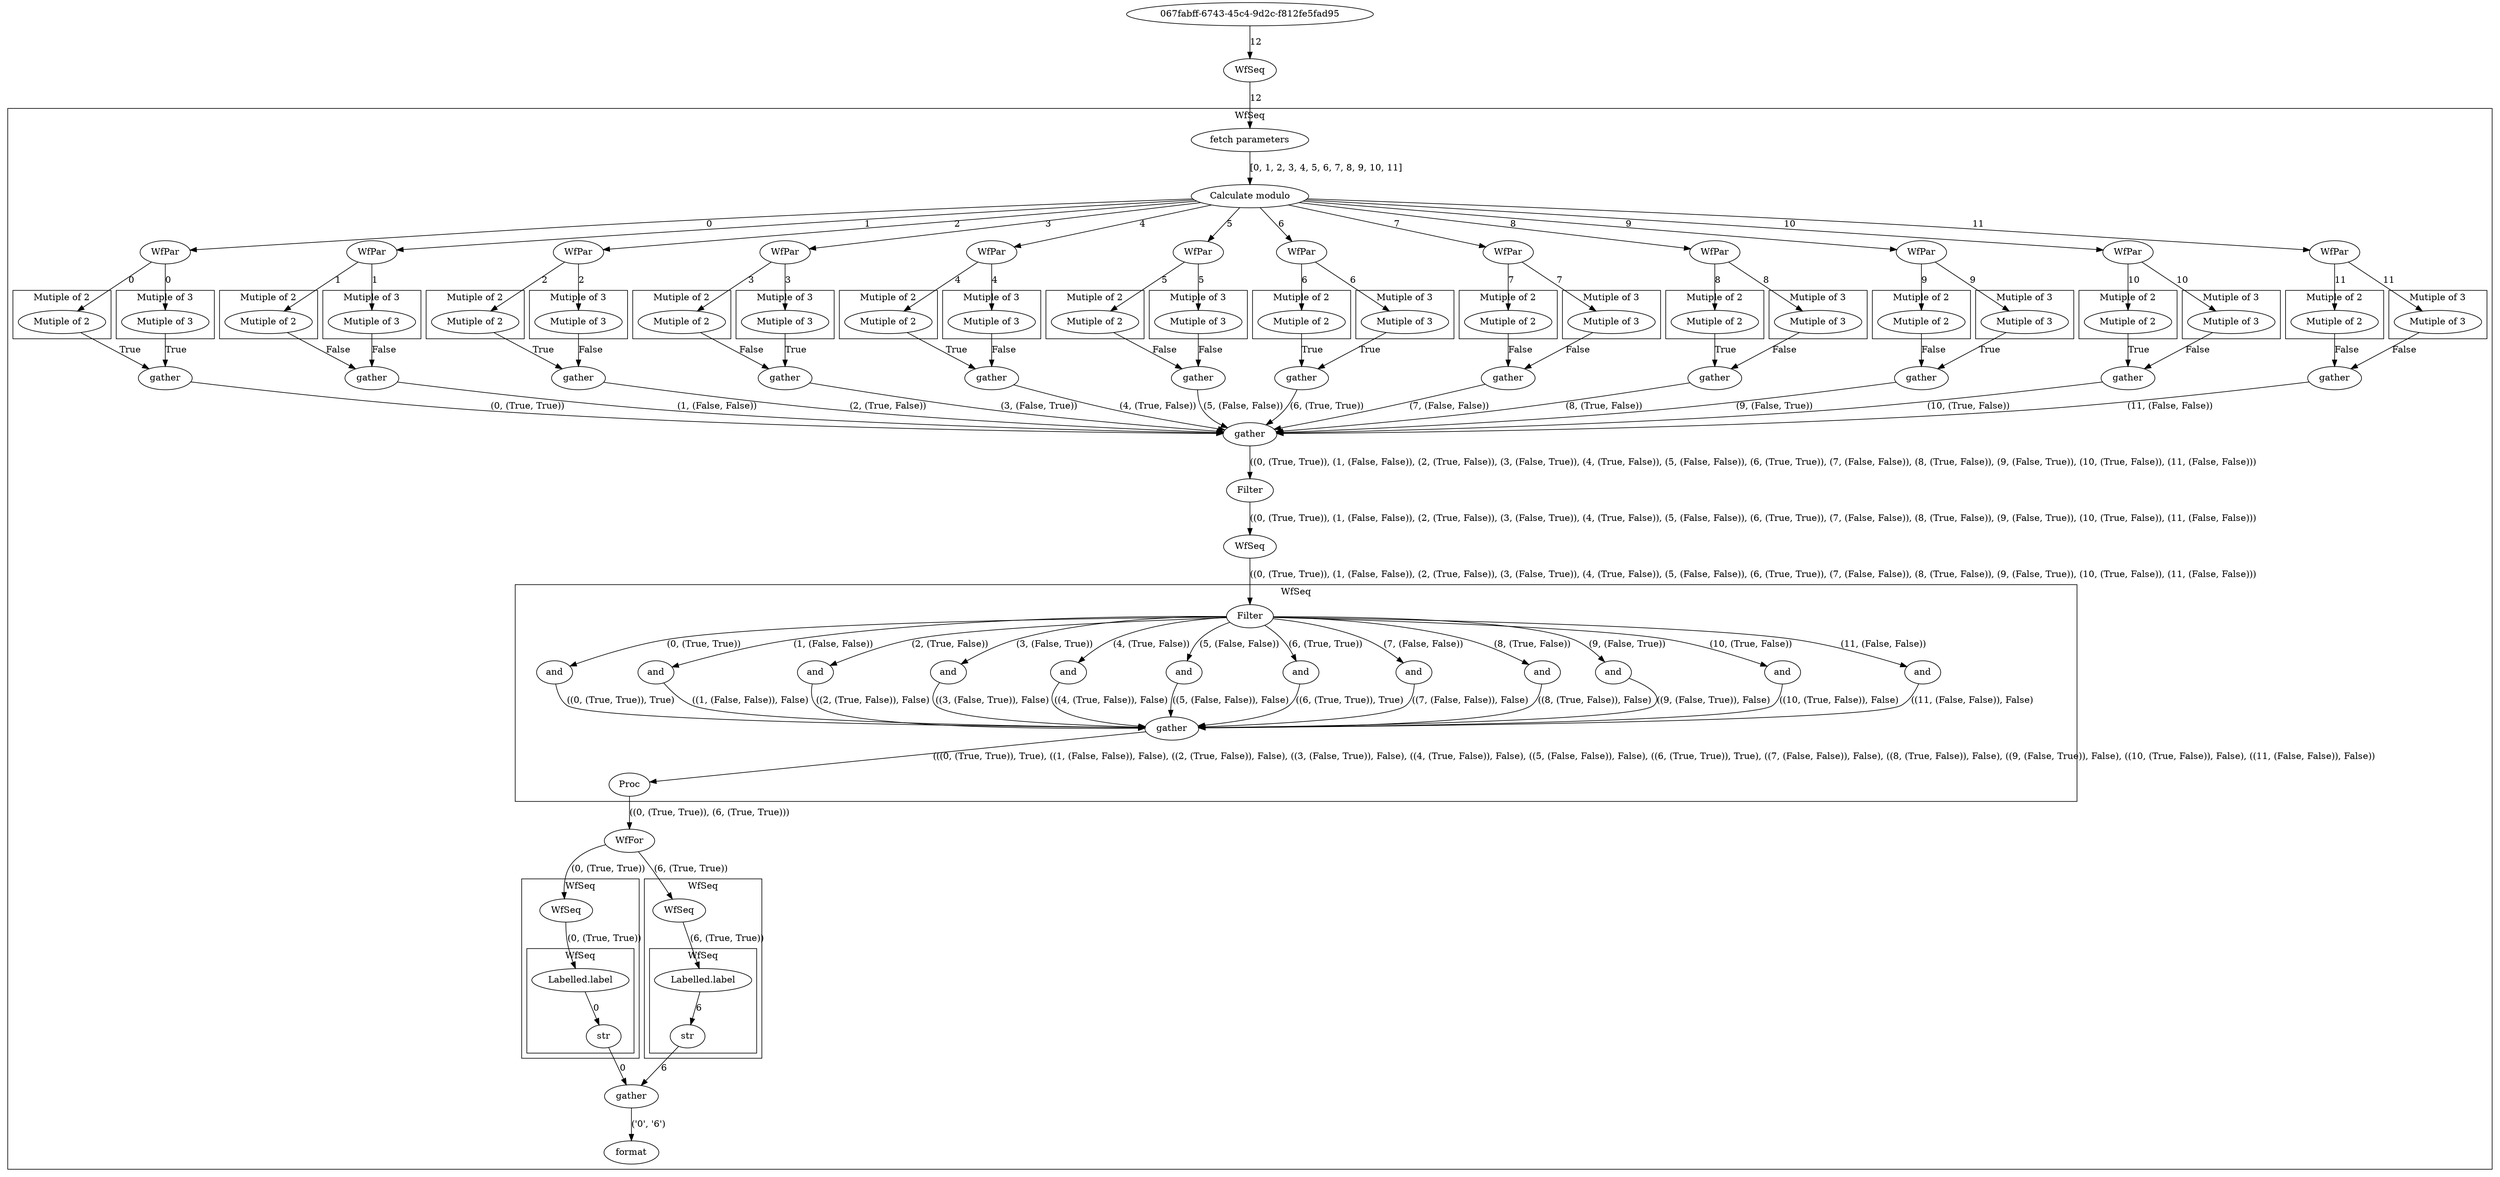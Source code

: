 digraph G {
"33ba2c45-d9c1-4dcc-a251-d98af30134eb" [label=WfSeq];
"067fabff-6743-45c4-9d2c-f812fe5fad95" -> "33ba2c45-d9c1-4dcc-a251-d98af30134eb"  [label=12];
subgraph "cluster_0b75fe16-abd7-4b38-84ab-2fe3063df7d4" {
label=WfSeq;
"6b16acce-1bec-458c-ab79-4c01674f5a7d" [label="fetch parameters"];
"4069c156-12e8-4ef6-9657-1a1c4eccc1a5" [label="Calculate modulo"];
subgraph "cluster_5dc7e382-b6db-464d-946b-98242e8358cf" {
label="Calculate modulo";
}

"418f4a79-2e94-4b58-a15d-2f88a4ade0ea" [label=WfPar];
subgraph "cluster_9e4c8172-a49c-4ae3-8d00-dcf6f49c1d3b" {
label="Mutiple of 2";
"db2a5b3b-5067-4371-a530-75b043eecd05" [label="Mutiple of 2"];
}

subgraph "cluster_efd70353-37d2-47f7-a921-eb49a9215c93" {
label="Mutiple of 3";
"0fc5bea6-27a9-4934-8264-ab49f9c6a742" [label="Mutiple of 3"];
}

"11ac25ab-fa91-48fe-9470-2bdd020d3a3c" [label=gather];
"26504ddf-7b54-4b3c-864d-7b49737aebd1" [label=WfPar];
subgraph "cluster_2756be3d-72dd-4d2c-90d9-85c2a8ab3e72" {
label="Mutiple of 2";
"f5fb046e-8693-440c-9017-4f649ad4083f" [label="Mutiple of 2"];
}

subgraph "cluster_ed186802-345c-43de-ab83-53aa5f829ef9" {
label="Mutiple of 3";
"c6539238-adb4-4a58-8fb7-c0c3eb9dba3a" [label="Mutiple of 3"];
}

"6b9a3888-8c82-4457-988f-385121725b9b" [label=gather];
"3f651592-c358-4103-9f76-da86d58594a8" [label=WfPar];
subgraph "cluster_147d54fa-d3b4-4b41-89b1-1cba98fc0bea" {
label="Mutiple of 2";
"ca9e91c6-490f-4769-82c6-39c93a35ec5d" [label="Mutiple of 2"];
}

subgraph "cluster_4f73f3ed-115a-4f35-9a87-2f13642351a8" {
label="Mutiple of 3";
"785ab9ea-072e-4ffd-af1f-8a2ef7e7e5bb" [label="Mutiple of 3"];
}

"f7120ab9-fc70-475d-9786-8e09e5f9582f" [label=gather];
"c4dff448-2c07-459e-8ce2-2a2dbc3ccff1" [label=WfPar];
subgraph "cluster_2875d6bb-de01-4750-b121-7f3bbc70163d" {
label="Mutiple of 2";
"afb3adb0-bfc0-4533-96b4-45507dfbbc7a" [label="Mutiple of 2"];
}

subgraph "cluster_696891b9-578f-4bdd-bb6f-bb858dacb9e2" {
label="Mutiple of 3";
"1c6d21c0-b0b5-4669-b177-2e53d7ae0daa" [label="Mutiple of 3"];
}

"1984f1bf-e4d2-4c96-950c-b84df1f9651d" [label=gather];
"2ac61b36-a29a-4d2e-952b-97d392d6d716" [label=WfPar];
subgraph "cluster_28e27051-ba88-4c9c-9fd7-eb0824cf190d" {
label="Mutiple of 2";
"cfa99c67-d285-4274-8902-ec43cf0b37f8" [label="Mutiple of 2"];
}

subgraph "cluster_4bcec63e-dbce-4d85-8c43-5002510e32aa" {
label="Mutiple of 3";
"721b139c-9302-497c-a38b-3c0e05acbdfc" [label="Mutiple of 3"];
}

"23112d2b-d195-4990-9209-e1f9af4edd48" [label=gather];
"6a51d09e-fa68-4d6a-a0d2-d56a660e33ff" [label=WfPar];
subgraph "cluster_ab75ae4c-96c7-4b6f-bb04-c6410e68a0b7" {
label="Mutiple of 2";
"3b53ffd0-123a-47e8-90c6-ddf7e9ebbf8f" [label="Mutiple of 2"];
}

subgraph "cluster_ba8e36f8-456c-41f1-bd21-70cc855f376d" {
label="Mutiple of 3";
"8cb6a385-dcfb-4939-98e5-81e0ded183ad" [label="Mutiple of 3"];
}

"c8e04066-639b-4afd-8282-ee77d905d8a2" [label=gather];
"2f0723c5-b040-473a-83fd-bdcfa5847b7d" [label=WfPar];
subgraph "cluster_6eb76693-1592-427f-b65f-8b23f966b82c" {
label="Mutiple of 2";
"37a301d7-a1f8-4d55-9c9b-02e4414671e9" [label="Mutiple of 2"];
}

subgraph "cluster_91da5778-f564-4d06-8cdb-6c55a702a1b7" {
label="Mutiple of 3";
"5835d782-4df9-47e0-a09e-dd167a92ac23" [label="Mutiple of 3"];
}

"cc73e202-6282-4368-a907-fd48cbdd6ccd" [label=gather];
"34b1fdd2-efcb-4ffd-b855-f9b6e682e1bc" [label=WfPar];
subgraph "cluster_24cf753b-addd-4765-b674-db889883de7e" {
label="Mutiple of 2";
"3229764c-baf4-4d6d-b6b7-f48a32f0bbd4" [label="Mutiple of 2"];
}

subgraph "cluster_e28375a9-0d4d-4333-ae05-c9a5efbab260" {
label="Mutiple of 3";
"97f0dafc-0ce2-4337-8f7e-633471db9285" [label="Mutiple of 3"];
}

"5d7cb7bd-a34b-4d8c-8549-ece59ad86ff5" [label=gather];
"b067bb7d-3539-48ee-bd03-72902c17803d" [label=WfPar];
subgraph "cluster_3077ca87-3a16-4c44-b64c-23bd829ee894" {
label="Mutiple of 2";
"0747b906-f3d0-4b25-bca0-c15f4883b0c8" [label="Mutiple of 2"];
}

subgraph "cluster_474933ce-0339-4279-ac39-eccf3d6883d2" {
label="Mutiple of 3";
"5f552287-65ad-4a17-bd8d-64c6327df49b" [label="Mutiple of 3"];
}

"b97626fe-b103-4e57-b61e-d56d23542ffc" [label=gather];
"fca2e40a-b2df-4031-9fb3-15a7ebaa9f76" [label=WfPar];
subgraph "cluster_671ba813-5654-41a7-9ccf-85ecf8477fcc" {
label="Mutiple of 2";
"a8dd7b78-87a5-4a3a-85a3-984a534c834a" [label="Mutiple of 2"];
}

subgraph "cluster_4f57d071-b6a3-4d42-887c-06cefe7eae75" {
label="Mutiple of 3";
"d591c90f-476f-4d99-b682-dedb6a7b5f50" [label="Mutiple of 3"];
}

"53c18ed7-5506-4495-acf0-17f04b2324b2" [label=gather];
"a4cbfc85-e0b9-464d-b209-0d1bf18796f2" [label=WfPar];
subgraph "cluster_1de279d0-2ab7-491d-b1e9-688f7afbc96e" {
label="Mutiple of 2";
"136ca7f1-521f-4f5b-98b7-91cb7b54ab6b" [label="Mutiple of 2"];
}

subgraph "cluster_27507f39-3225-4dbb-aad3-141e29ae64fe" {
label="Mutiple of 3";
"a61852b8-8050-4dd2-b39d-15e8181bebf3" [label="Mutiple of 3"];
}

"add9a9e2-d8da-4a5e-86c3-e0ced3731795" [label=gather];
"f527fcd9-1730-427e-9bb3-7bc22b99cf08" [label=WfPar];
subgraph "cluster_23ba876b-b728-44be-8af5-aeef1655ab45" {
label="Mutiple of 2";
"ef89ee08-84f1-47ed-947a-0e29b192b8ad" [label="Mutiple of 2"];
}

subgraph "cluster_0f29738b-0a9a-4365-ac89-87b38ae015e3" {
label="Mutiple of 3";
"beadddde-3a64-4645-ba90-106db8240ac7" [label="Mutiple of 3"];
}

"674ce00f-dcb9-46f6-9083-66a9296c5022" [label=gather];
"c2257fa7-a5ad-46a5-947f-c68cce0d056f" [label=gather];
"9c1a8d54-dd4c-4053-9342-f54691577af5" [label=Filter];
"1780a50f-a323-4e11-938d-0798fc3318b6" [label=WfSeq];
subgraph "cluster_8200c391-f6d3-4972-a481-d1ae675b49e2" {
label=WfSeq;
"e474b104-f117-425d-a7fb-9ea06047d558" [label=Filter];
subgraph "cluster_31f32b48-e63c-4d45-a063-1c1c0fd0d67b" {
label=Filter;
}

"90039ca5-40c8-41da-b2e6-390a42f80db6" [label=and];
"4cd33fd7-a296-48f7-9f9a-53f5cf207665" [label=and];
"59cfe493-d8b4-4349-af9a-e9cf46e82d54" [label=and];
"7bcf3c40-9739-45d6-a8f8-58500a5e6f30" [label=and];
"d5fcb8b7-fa81-464f-a9dc-66e1e2b81fb6" [label=and];
"3f9651d1-392e-41d6-bfc8-446d5b643e69" [label=and];
"7c8b1894-3462-4d4f-a7f2-a7c7e02155e3" [label=and];
"b36eb932-48c6-4161-8078-541f1bb27df8" [label=and];
"516617a9-9d0c-4655-b5c8-e5764def935a" [label=and];
"acef10ac-c2ad-45a5-86a2-9736428a5e6f" [label=and];
"db6ff9a5-563a-4d29-b1ac-14282b34fa98" [label=and];
"a7213772-b554-420a-9bad-518e00ea2c48" [label=and];
"0b1731b7-4705-4f09-82f0-84d0cb4ebb81" [label=gather];
"05969a7f-8b48-446d-834a-b687bd29b9d0" [label=Proc];
}

"2cbb9bbd-e94c-4e49-8258-b2d4a41bf98d" [label=WfFor];
subgraph "cluster_14d1fc33-5a81-449c-9219-fe2876ae181f" {
label=WfFor;
}

subgraph "cluster_11bcffc6-2ad1-4911-94a7-6a02062fcc9c" {
label=WfSeq;
"c6bcf775-5d1d-46b4-8025-520c2283e1df" [label=WfSeq];
subgraph "cluster_e3531fea-b39a-4245-a5ec-2a423809c74b" {
label=WfSeq;
"a3af457a-3991-4ed2-b821-81aa2ea4bf07" [label="Labelled.label"];
"3f2db3ab-ea92-4ee6-a4aa-78f4613f6fe8" [label=str];
}

}

subgraph "cluster_140bef21-1b7a-43dc-a5be-cb5a63d70ab7" {
label=WfSeq;
"1159a333-7dbb-4768-94fb-5f004ce6c74b" [label=WfSeq];
subgraph "cluster_4e92e0e5-0fca-4a6d-9718-be5849911598" {
label=WfSeq;
"371b0c69-7341-4b1c-8404-1114ebef1696" [label="Labelled.label"];
"c72c557b-2485-4fec-bde9-32cbc4e7eadb" [label=str];
}

}

"1ec13a52-15c2-4a28-828a-312f79bc15d6" [label=gather];
"e8158df6-03cb-4545-805d-c48f1632c452" [label=format];
}

"33ba2c45-d9c1-4dcc-a251-d98af30134eb" -> "6b16acce-1bec-458c-ab79-4c01674f5a7d"  [label=12];
"6b16acce-1bec-458c-ab79-4c01674f5a7d" -> "4069c156-12e8-4ef6-9657-1a1c4eccc1a5"  [label="[0, 1, 2, 3, 4, 5, 6, 7, 8, 9, 10, 11]"];
"4069c156-12e8-4ef6-9657-1a1c4eccc1a5" -> "418f4a79-2e94-4b58-a15d-2f88a4ade0ea"  [label=0];
"418f4a79-2e94-4b58-a15d-2f88a4ade0ea" -> "db2a5b3b-5067-4371-a530-75b043eecd05"  [label=0];
"418f4a79-2e94-4b58-a15d-2f88a4ade0ea" -> "0fc5bea6-27a9-4934-8264-ab49f9c6a742"  [label=0];
"db2a5b3b-5067-4371-a530-75b043eecd05" -> "11ac25ab-fa91-48fe-9470-2bdd020d3a3c"  [label=True];
"0fc5bea6-27a9-4934-8264-ab49f9c6a742" -> "11ac25ab-fa91-48fe-9470-2bdd020d3a3c"  [label=True];
"4069c156-12e8-4ef6-9657-1a1c4eccc1a5" -> "26504ddf-7b54-4b3c-864d-7b49737aebd1"  [label=1];
"26504ddf-7b54-4b3c-864d-7b49737aebd1" -> "f5fb046e-8693-440c-9017-4f649ad4083f"  [label=1];
"26504ddf-7b54-4b3c-864d-7b49737aebd1" -> "c6539238-adb4-4a58-8fb7-c0c3eb9dba3a"  [label=1];
"f5fb046e-8693-440c-9017-4f649ad4083f" -> "6b9a3888-8c82-4457-988f-385121725b9b"  [label=False];
"c6539238-adb4-4a58-8fb7-c0c3eb9dba3a" -> "6b9a3888-8c82-4457-988f-385121725b9b"  [label=False];
"4069c156-12e8-4ef6-9657-1a1c4eccc1a5" -> "3f651592-c358-4103-9f76-da86d58594a8"  [label=2];
"3f651592-c358-4103-9f76-da86d58594a8" -> "ca9e91c6-490f-4769-82c6-39c93a35ec5d"  [label=2];
"3f651592-c358-4103-9f76-da86d58594a8" -> "785ab9ea-072e-4ffd-af1f-8a2ef7e7e5bb"  [label=2];
"ca9e91c6-490f-4769-82c6-39c93a35ec5d" -> "f7120ab9-fc70-475d-9786-8e09e5f9582f"  [label=True];
"785ab9ea-072e-4ffd-af1f-8a2ef7e7e5bb" -> "f7120ab9-fc70-475d-9786-8e09e5f9582f"  [label=False];
"4069c156-12e8-4ef6-9657-1a1c4eccc1a5" -> "c4dff448-2c07-459e-8ce2-2a2dbc3ccff1"  [label=3];
"c4dff448-2c07-459e-8ce2-2a2dbc3ccff1" -> "afb3adb0-bfc0-4533-96b4-45507dfbbc7a"  [label=3];
"c4dff448-2c07-459e-8ce2-2a2dbc3ccff1" -> "1c6d21c0-b0b5-4669-b177-2e53d7ae0daa"  [label=3];
"afb3adb0-bfc0-4533-96b4-45507dfbbc7a" -> "1984f1bf-e4d2-4c96-950c-b84df1f9651d"  [label=False];
"1c6d21c0-b0b5-4669-b177-2e53d7ae0daa" -> "1984f1bf-e4d2-4c96-950c-b84df1f9651d"  [label=True];
"4069c156-12e8-4ef6-9657-1a1c4eccc1a5" -> "2ac61b36-a29a-4d2e-952b-97d392d6d716"  [label=4];
"2ac61b36-a29a-4d2e-952b-97d392d6d716" -> "cfa99c67-d285-4274-8902-ec43cf0b37f8"  [label=4];
"2ac61b36-a29a-4d2e-952b-97d392d6d716" -> "721b139c-9302-497c-a38b-3c0e05acbdfc"  [label=4];
"cfa99c67-d285-4274-8902-ec43cf0b37f8" -> "23112d2b-d195-4990-9209-e1f9af4edd48"  [label=True];
"721b139c-9302-497c-a38b-3c0e05acbdfc" -> "23112d2b-d195-4990-9209-e1f9af4edd48"  [label=False];
"4069c156-12e8-4ef6-9657-1a1c4eccc1a5" -> "6a51d09e-fa68-4d6a-a0d2-d56a660e33ff"  [label=5];
"6a51d09e-fa68-4d6a-a0d2-d56a660e33ff" -> "3b53ffd0-123a-47e8-90c6-ddf7e9ebbf8f"  [label=5];
"6a51d09e-fa68-4d6a-a0d2-d56a660e33ff" -> "8cb6a385-dcfb-4939-98e5-81e0ded183ad"  [label=5];
"3b53ffd0-123a-47e8-90c6-ddf7e9ebbf8f" -> "c8e04066-639b-4afd-8282-ee77d905d8a2"  [label=False];
"8cb6a385-dcfb-4939-98e5-81e0ded183ad" -> "c8e04066-639b-4afd-8282-ee77d905d8a2"  [label=False];
"4069c156-12e8-4ef6-9657-1a1c4eccc1a5" -> "2f0723c5-b040-473a-83fd-bdcfa5847b7d"  [label=6];
"2f0723c5-b040-473a-83fd-bdcfa5847b7d" -> "37a301d7-a1f8-4d55-9c9b-02e4414671e9"  [label=6];
"2f0723c5-b040-473a-83fd-bdcfa5847b7d" -> "5835d782-4df9-47e0-a09e-dd167a92ac23"  [label=6];
"37a301d7-a1f8-4d55-9c9b-02e4414671e9" -> "cc73e202-6282-4368-a907-fd48cbdd6ccd"  [label=True];
"5835d782-4df9-47e0-a09e-dd167a92ac23" -> "cc73e202-6282-4368-a907-fd48cbdd6ccd"  [label=True];
"4069c156-12e8-4ef6-9657-1a1c4eccc1a5" -> "34b1fdd2-efcb-4ffd-b855-f9b6e682e1bc"  [label=7];
"34b1fdd2-efcb-4ffd-b855-f9b6e682e1bc" -> "3229764c-baf4-4d6d-b6b7-f48a32f0bbd4"  [label=7];
"34b1fdd2-efcb-4ffd-b855-f9b6e682e1bc" -> "97f0dafc-0ce2-4337-8f7e-633471db9285"  [label=7];
"3229764c-baf4-4d6d-b6b7-f48a32f0bbd4" -> "5d7cb7bd-a34b-4d8c-8549-ece59ad86ff5"  [label=False];
"97f0dafc-0ce2-4337-8f7e-633471db9285" -> "5d7cb7bd-a34b-4d8c-8549-ece59ad86ff5"  [label=False];
"4069c156-12e8-4ef6-9657-1a1c4eccc1a5" -> "b067bb7d-3539-48ee-bd03-72902c17803d"  [label=8];
"b067bb7d-3539-48ee-bd03-72902c17803d" -> "0747b906-f3d0-4b25-bca0-c15f4883b0c8"  [label=8];
"b067bb7d-3539-48ee-bd03-72902c17803d" -> "5f552287-65ad-4a17-bd8d-64c6327df49b"  [label=8];
"0747b906-f3d0-4b25-bca0-c15f4883b0c8" -> "b97626fe-b103-4e57-b61e-d56d23542ffc"  [label=True];
"5f552287-65ad-4a17-bd8d-64c6327df49b" -> "b97626fe-b103-4e57-b61e-d56d23542ffc"  [label=False];
"4069c156-12e8-4ef6-9657-1a1c4eccc1a5" -> "fca2e40a-b2df-4031-9fb3-15a7ebaa9f76"  [label=9];
"fca2e40a-b2df-4031-9fb3-15a7ebaa9f76" -> "a8dd7b78-87a5-4a3a-85a3-984a534c834a"  [label=9];
"fca2e40a-b2df-4031-9fb3-15a7ebaa9f76" -> "d591c90f-476f-4d99-b682-dedb6a7b5f50"  [label=9];
"a8dd7b78-87a5-4a3a-85a3-984a534c834a" -> "53c18ed7-5506-4495-acf0-17f04b2324b2"  [label=False];
"d591c90f-476f-4d99-b682-dedb6a7b5f50" -> "53c18ed7-5506-4495-acf0-17f04b2324b2"  [label=True];
"4069c156-12e8-4ef6-9657-1a1c4eccc1a5" -> "a4cbfc85-e0b9-464d-b209-0d1bf18796f2"  [label=10];
"a4cbfc85-e0b9-464d-b209-0d1bf18796f2" -> "136ca7f1-521f-4f5b-98b7-91cb7b54ab6b"  [label=10];
"a4cbfc85-e0b9-464d-b209-0d1bf18796f2" -> "a61852b8-8050-4dd2-b39d-15e8181bebf3"  [label=10];
"136ca7f1-521f-4f5b-98b7-91cb7b54ab6b" -> "add9a9e2-d8da-4a5e-86c3-e0ced3731795"  [label=True];
"a61852b8-8050-4dd2-b39d-15e8181bebf3" -> "add9a9e2-d8da-4a5e-86c3-e0ced3731795"  [label=False];
"4069c156-12e8-4ef6-9657-1a1c4eccc1a5" -> "f527fcd9-1730-427e-9bb3-7bc22b99cf08"  [label=11];
"f527fcd9-1730-427e-9bb3-7bc22b99cf08" -> "ef89ee08-84f1-47ed-947a-0e29b192b8ad"  [label=11];
"f527fcd9-1730-427e-9bb3-7bc22b99cf08" -> "beadddde-3a64-4645-ba90-106db8240ac7"  [label=11];
"ef89ee08-84f1-47ed-947a-0e29b192b8ad" -> "674ce00f-dcb9-46f6-9083-66a9296c5022"  [label=False];
"beadddde-3a64-4645-ba90-106db8240ac7" -> "674ce00f-dcb9-46f6-9083-66a9296c5022"  [label=False];
"11ac25ab-fa91-48fe-9470-2bdd020d3a3c" -> "c2257fa7-a5ad-46a5-947f-c68cce0d056f"  [label="(0, (True, True))"];
"6b9a3888-8c82-4457-988f-385121725b9b" -> "c2257fa7-a5ad-46a5-947f-c68cce0d056f"  [label="(1, (False, False))"];
"f7120ab9-fc70-475d-9786-8e09e5f9582f" -> "c2257fa7-a5ad-46a5-947f-c68cce0d056f"  [label="(2, (True, False))"];
"1984f1bf-e4d2-4c96-950c-b84df1f9651d" -> "c2257fa7-a5ad-46a5-947f-c68cce0d056f"  [label="(3, (False, True))"];
"23112d2b-d195-4990-9209-e1f9af4edd48" -> "c2257fa7-a5ad-46a5-947f-c68cce0d056f"  [label="(4, (True, False))"];
"c8e04066-639b-4afd-8282-ee77d905d8a2" -> "c2257fa7-a5ad-46a5-947f-c68cce0d056f"  [label="(5, (False, False))"];
"cc73e202-6282-4368-a907-fd48cbdd6ccd" -> "c2257fa7-a5ad-46a5-947f-c68cce0d056f"  [label="(6, (True, True))"];
"5d7cb7bd-a34b-4d8c-8549-ece59ad86ff5" -> "c2257fa7-a5ad-46a5-947f-c68cce0d056f"  [label="(7, (False, False))"];
"b97626fe-b103-4e57-b61e-d56d23542ffc" -> "c2257fa7-a5ad-46a5-947f-c68cce0d056f"  [label="(8, (True, False))"];
"53c18ed7-5506-4495-acf0-17f04b2324b2" -> "c2257fa7-a5ad-46a5-947f-c68cce0d056f"  [label="(9, (False, True))"];
"add9a9e2-d8da-4a5e-86c3-e0ced3731795" -> "c2257fa7-a5ad-46a5-947f-c68cce0d056f"  [label="(10, (True, False))"];
"674ce00f-dcb9-46f6-9083-66a9296c5022" -> "c2257fa7-a5ad-46a5-947f-c68cce0d056f"  [label="(11, (False, False))"];
"c2257fa7-a5ad-46a5-947f-c68cce0d056f" -> "9c1a8d54-dd4c-4053-9342-f54691577af5"  [label="((0, (True, True)), (1, (False, False)), (2, (True, False)), (3, (False, True)), (4, (True, False)), (5, (False, False)), (6, (True, True)), (7, (False, False)), (8, (True, False)), (9, (False, True)), (10, (True, False)), (11, (False, False)))"];
"9c1a8d54-dd4c-4053-9342-f54691577af5" -> "1780a50f-a323-4e11-938d-0798fc3318b6"  [label="((0, (True, True)), (1, (False, False)), (2, (True, False)), (3, (False, True)), (4, (True, False)), (5, (False, False)), (6, (True, True)), (7, (False, False)), (8, (True, False)), (9, (False, True)), (10, (True, False)), (11, (False, False)))"];
"1780a50f-a323-4e11-938d-0798fc3318b6" -> "e474b104-f117-425d-a7fb-9ea06047d558"  [label="((0, (True, True)), (1, (False, False)), (2, (True, False)), (3, (False, True)), (4, (True, False)), (5, (False, False)), (6, (True, True)), (7, (False, False)), (8, (True, False)), (9, (False, True)), (10, (True, False)), (11, (False, False)))"];
"e474b104-f117-425d-a7fb-9ea06047d558" -> "90039ca5-40c8-41da-b2e6-390a42f80db6"  [label="(0, (True, True))"];
"e474b104-f117-425d-a7fb-9ea06047d558" -> "4cd33fd7-a296-48f7-9f9a-53f5cf207665"  [label="(1, (False, False))"];
"e474b104-f117-425d-a7fb-9ea06047d558" -> "59cfe493-d8b4-4349-af9a-e9cf46e82d54"  [label="(2, (True, False))"];
"e474b104-f117-425d-a7fb-9ea06047d558" -> "7bcf3c40-9739-45d6-a8f8-58500a5e6f30"  [label="(3, (False, True))"];
"e474b104-f117-425d-a7fb-9ea06047d558" -> "d5fcb8b7-fa81-464f-a9dc-66e1e2b81fb6"  [label="(4, (True, False))"];
"e474b104-f117-425d-a7fb-9ea06047d558" -> "3f9651d1-392e-41d6-bfc8-446d5b643e69"  [label="(5, (False, False))"];
"e474b104-f117-425d-a7fb-9ea06047d558" -> "7c8b1894-3462-4d4f-a7f2-a7c7e02155e3"  [label="(6, (True, True))"];
"e474b104-f117-425d-a7fb-9ea06047d558" -> "b36eb932-48c6-4161-8078-541f1bb27df8"  [label="(7, (False, False))"];
"e474b104-f117-425d-a7fb-9ea06047d558" -> "516617a9-9d0c-4655-b5c8-e5764def935a"  [label="(8, (True, False))"];
"e474b104-f117-425d-a7fb-9ea06047d558" -> "acef10ac-c2ad-45a5-86a2-9736428a5e6f"  [label="(9, (False, True))"];
"e474b104-f117-425d-a7fb-9ea06047d558" -> "db6ff9a5-563a-4d29-b1ac-14282b34fa98"  [label="(10, (True, False))"];
"e474b104-f117-425d-a7fb-9ea06047d558" -> "a7213772-b554-420a-9bad-518e00ea2c48"  [label="(11, (False, False))"];
"90039ca5-40c8-41da-b2e6-390a42f80db6" -> "0b1731b7-4705-4f09-82f0-84d0cb4ebb81"  [label="((0, (True, True)), True)"];
"4cd33fd7-a296-48f7-9f9a-53f5cf207665" -> "0b1731b7-4705-4f09-82f0-84d0cb4ebb81"  [label="((1, (False, False)), False)"];
"59cfe493-d8b4-4349-af9a-e9cf46e82d54" -> "0b1731b7-4705-4f09-82f0-84d0cb4ebb81"  [label="((2, (True, False)), False)"];
"7bcf3c40-9739-45d6-a8f8-58500a5e6f30" -> "0b1731b7-4705-4f09-82f0-84d0cb4ebb81"  [label="((3, (False, True)), False)"];
"d5fcb8b7-fa81-464f-a9dc-66e1e2b81fb6" -> "0b1731b7-4705-4f09-82f0-84d0cb4ebb81"  [label="((4, (True, False)), False)"];
"3f9651d1-392e-41d6-bfc8-446d5b643e69" -> "0b1731b7-4705-4f09-82f0-84d0cb4ebb81"  [label="((5, (False, False)), False)"];
"7c8b1894-3462-4d4f-a7f2-a7c7e02155e3" -> "0b1731b7-4705-4f09-82f0-84d0cb4ebb81"  [label="((6, (True, True)), True)"];
"b36eb932-48c6-4161-8078-541f1bb27df8" -> "0b1731b7-4705-4f09-82f0-84d0cb4ebb81"  [label="((7, (False, False)), False)"];
"516617a9-9d0c-4655-b5c8-e5764def935a" -> "0b1731b7-4705-4f09-82f0-84d0cb4ebb81"  [label="((8, (True, False)), False)"];
"acef10ac-c2ad-45a5-86a2-9736428a5e6f" -> "0b1731b7-4705-4f09-82f0-84d0cb4ebb81"  [label="((9, (False, True)), False)"];
"db6ff9a5-563a-4d29-b1ac-14282b34fa98" -> "0b1731b7-4705-4f09-82f0-84d0cb4ebb81"  [label="((10, (True, False)), False)"];
"a7213772-b554-420a-9bad-518e00ea2c48" -> "0b1731b7-4705-4f09-82f0-84d0cb4ebb81"  [label="((11, (False, False)), False)"];
"0b1731b7-4705-4f09-82f0-84d0cb4ebb81" -> "05969a7f-8b48-446d-834a-b687bd29b9d0"  [label="(((0, (True, True)), True), ((1, (False, False)), False), ((2, (True, False)), False), ((3, (False, True)), False), ((4, (True, False)), False), ((5, (False, False)), False), ((6, (True, True)), True), ((7, (False, False)), False), ((8, (True, False)), False), ((9, (False, True)), False), ((10, (True, False)), False), ((11, (False, False)), False))"];
"05969a7f-8b48-446d-834a-b687bd29b9d0" -> "2cbb9bbd-e94c-4e49-8258-b2d4a41bf98d"  [label="((0, (True, True)), (6, (True, True)))"];
"2cbb9bbd-e94c-4e49-8258-b2d4a41bf98d" -> "c6bcf775-5d1d-46b4-8025-520c2283e1df"  [label="(0, (True, True))"];
"c6bcf775-5d1d-46b4-8025-520c2283e1df" -> "a3af457a-3991-4ed2-b821-81aa2ea4bf07"  [label="(0, (True, True))"];
"a3af457a-3991-4ed2-b821-81aa2ea4bf07" -> "3f2db3ab-ea92-4ee6-a4aa-78f4613f6fe8"  [label=0];
"2cbb9bbd-e94c-4e49-8258-b2d4a41bf98d" -> "1159a333-7dbb-4768-94fb-5f004ce6c74b"  [label="(6, (True, True))"];
"1159a333-7dbb-4768-94fb-5f004ce6c74b" -> "371b0c69-7341-4b1c-8404-1114ebef1696"  [label="(6, (True, True))"];
"371b0c69-7341-4b1c-8404-1114ebef1696" -> "c72c557b-2485-4fec-bde9-32cbc4e7eadb"  [label=6];
"3f2db3ab-ea92-4ee6-a4aa-78f4613f6fe8" -> "1ec13a52-15c2-4a28-828a-312f79bc15d6"  [label=0];
"c72c557b-2485-4fec-bde9-32cbc4e7eadb" -> "1ec13a52-15c2-4a28-828a-312f79bc15d6"  [label=6];
"1ec13a52-15c2-4a28-828a-312f79bc15d6" -> "e8158df6-03cb-4545-805d-c48f1632c452"  [label="('0', '6')"];
}
